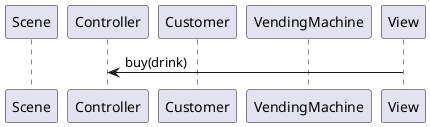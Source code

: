 @startuml purchace-sequence
'https://plantuml.com/sequence-diagram


participant Scene
participant Controller
participant Customer
participant VendingMachine

'

View -> Controller : buy(drink)



' activate Client
'     create CoffeeMemo
'     Client -> CoffeeMemo : new

'     activate CoffeeMemo

'     Client -> CoffeeMemo : レシピ追加(レシピ)
'     Client -> CoffeeMemo : レシピ追加(レシピ)
'     Client -> CoffeeMemo : レシピ追加(レシピ)

'     create CoffeeMemoIterator
'     CoffeeMemo -> CoffeeMemoIterator: new
'     activate CoffeeMemoIterator

'     loop レシピ数
'         Client -> CoffeeMemoIterator : 次へ進める
'         CoffeeMemoIterator -> CoffeeMemo : レシピ取得
'         CoffeeMemoIterator -> CoffeeMemoIterator : インデックスをインクリメント
'         CoffeeMemo --> CoffeeMemoIterator : レシピ返却
'         CoffeeMemoIterator --> Client : レシピ = レシピ返却
'         Client -> Client : 出力(レシピ)
'     end

'     deactivate CoffeeMemoIterator
'     deactivate CoffeeMemo
' deactivate Client
@enduml
